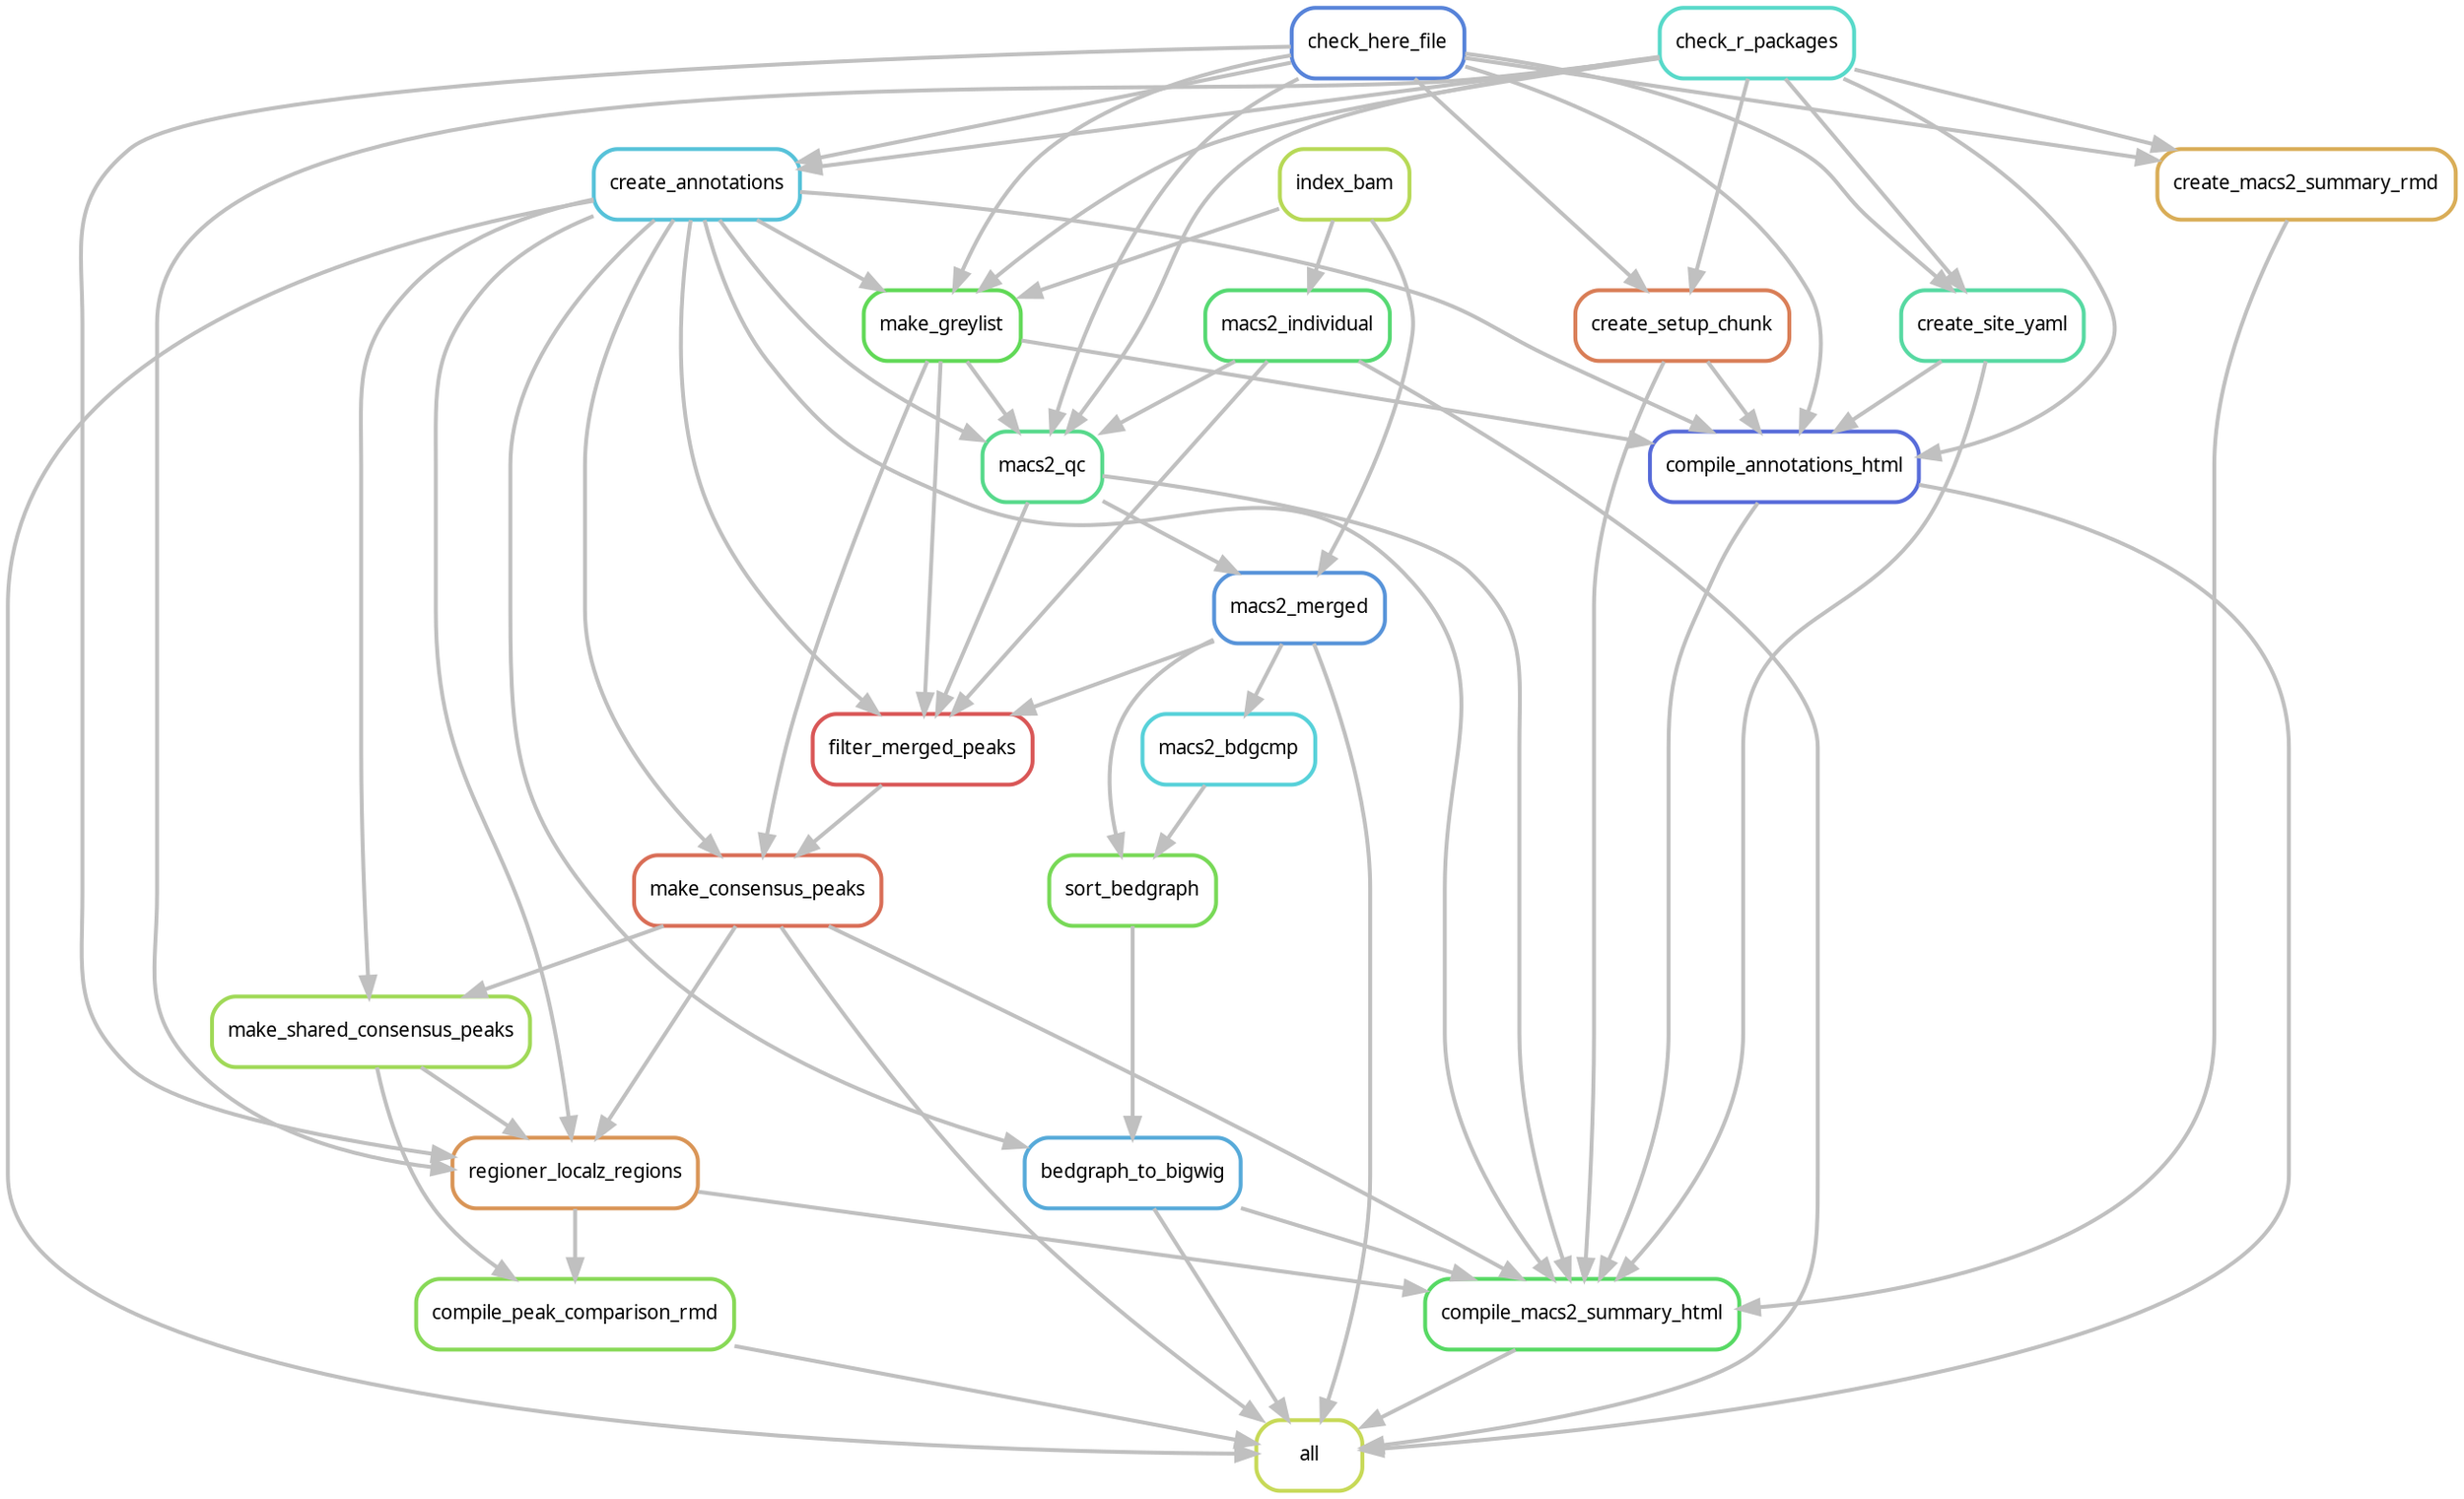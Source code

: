 digraph snakemake_dag {
    graph[bgcolor=white, margin=0];
    node[shape=box, style=rounded, fontname=sans,                 fontsize=10, penwidth=2];
    edge[penwidth=2, color=grey];
	0[label = "all", color = "0.19 0.6 0.85", style="rounded"];
	1[label = "compile_annotations_html", color = "0.64 0.6 0.85", style="rounded"];
	2[label = "check_here_file", color = "0.61 0.6 0.85", style="rounded"];
	3[label = "check_r_packages", color = "0.48 0.6 0.85", style="rounded"];
	4[label = "index_bam", color = "0.21 0.6 0.85", style="rounded"];
	5[label = "make_greylist", color = "0.32 0.6 0.85", style="rounded"];
	6[label = "create_annotations", color = "0.53 0.6 0.85", style="rounded"];
	7[label = "create_setup_chunk", color = "0.05 0.6 0.85", style="rounded"];
	8[label = "create_site_yaml", color = "0.43 0.6 0.85", style="rounded"];
	9[label = "compile_macs2_summary_html", color = "0.35 0.6 0.85", style="rounded"];
	10[label = "bedgraph_to_bigwig", color = "0.56 0.6 0.85", style="rounded"];
	11[label = "sort_bedgraph", color = "0.29 0.6 0.85", style="rounded"];
	12[label = "macs2_merged", color = "0.59 0.6 0.85", style="rounded"];
	13[label = "macs2_qc", color = "0.40 0.6 0.85", style="rounded"];
	14[label = "macs2_individual", color = "0.37 0.6 0.85", style="rounded"];
	15[label = "make_consensus_peaks", color = "0.03 0.6 0.85", style="rounded"];
	16[label = "filter_merged_peaks", color = "0.00 0.6 0.85", style="rounded"];
	17[label = "regioner_localz_regions", color = "0.08 0.6 0.85", style="rounded"];
	18[label = "create_macs2_summary_rmd", color = "0.11 0.6 0.85", style="rounded"];
	19[label = "compile_peak_comparison_rmd", color = "0.27 0.6 0.85", style="rounded"];
	20[label = "make_shared_consensus_peaks", color = "0.24 0.6 0.85", style="rounded"];
	21[label = "macs2_bdgcmp", color = "0.51 0.6 0.85", style="rounded"];
	14 -> 0
	15 -> 0
	6 -> 0
	10 -> 0
	12 -> 0
	1 -> 0
	19 -> 0
	9 -> 0
	6 -> 1
	5 -> 1
	7 -> 1
	8 -> 1
	2 -> 1
	3 -> 1
	2 -> 5
	4 -> 5
	3 -> 5
	6 -> 5
	2 -> 6
	3 -> 6
	2 -> 7
	3 -> 7
	2 -> 8
	3 -> 8
	15 -> 9
	6 -> 9
	13 -> 9
	10 -> 9
	17 -> 9
	7 -> 9
	8 -> 9
	1 -> 9
	18 -> 9
	11 -> 10
	6 -> 10
	21 -> 11
	12 -> 11
	13 -> 12
	4 -> 12
	14 -> 13
	6 -> 13
	5 -> 13
	2 -> 13
	3 -> 13
	4 -> 14
	16 -> 15
	5 -> 15
	6 -> 15
	14 -> 16
	6 -> 16
	13 -> 16
	5 -> 16
	12 -> 16
	15 -> 17
	6 -> 17
	2 -> 17
	20 -> 17
	3 -> 17
	2 -> 18
	3 -> 18
	20 -> 19
	17 -> 19
	15 -> 20
	6 -> 20
	12 -> 21
}            
